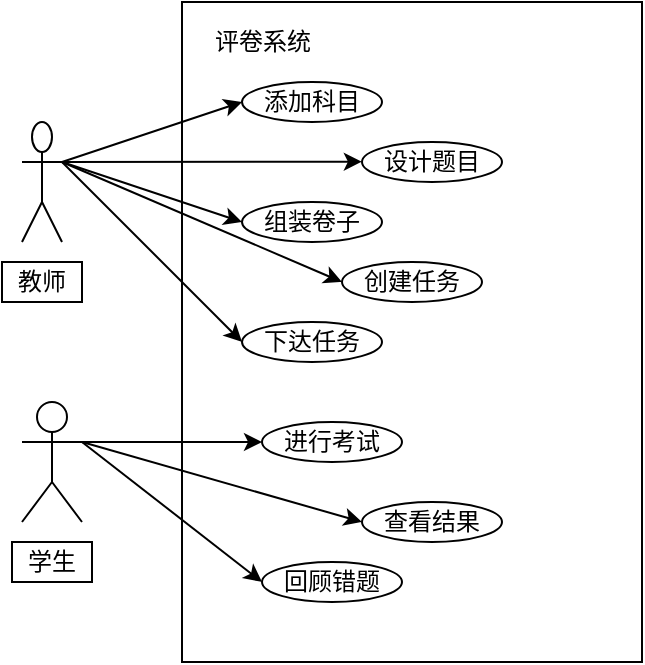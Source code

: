 <mxfile version="13.9.3" type="github">
  <diagram id="QS4iOhriS_pv-iRFuzPs" name="Page-1">
    <mxGraphModel dx="1022" dy="526" grid="1" gridSize="10" guides="1" tooltips="1" connect="1" arrows="1" fold="1" page="1" pageScale="1" pageWidth="827" pageHeight="1169" math="0" shadow="0">
      <root>
        <mxCell id="0" />
        <mxCell id="1" parent="0" />
        <object label="Actor" id="B8VL_3r1mIWmVZfLroS6-2">
          <mxCell style="shape=umlActor;verticalLabelPosition=bottom;verticalAlign=top;html=1;" vertex="1" parent="1">
            <mxGeometry x="190" y="100" width="20" height="60" as="geometry" />
          </mxCell>
        </object>
        <mxCell id="B8VL_3r1mIWmVZfLroS6-1" value="Actor" style="shape=umlActor;verticalLabelPosition=bottom;verticalAlign=top;html=1;" vertex="1" parent="1">
          <mxGeometry x="190" y="240" width="30" height="60" as="geometry" />
        </mxCell>
        <mxCell id="B8VL_3r1mIWmVZfLroS6-13" value="教师" style="rounded=0;whiteSpace=wrap;html=1;" vertex="1" parent="1">
          <mxGeometry x="180" y="170" width="40" height="20" as="geometry" />
        </mxCell>
        <mxCell id="B8VL_3r1mIWmVZfLroS6-14" value="学生" style="rounded=0;whiteSpace=wrap;html=1;" vertex="1" parent="1">
          <mxGeometry x="185" y="310" width="40" height="20" as="geometry" />
        </mxCell>
        <mxCell id="B8VL_3r1mIWmVZfLroS6-15" value="" style="rounded=0;whiteSpace=wrap;html=1;" vertex="1" parent="1">
          <mxGeometry x="270" y="40" width="230" height="330" as="geometry" />
        </mxCell>
        <mxCell id="B8VL_3r1mIWmVZfLroS6-16" value="评卷系统" style="text;html=1;align=center;verticalAlign=middle;resizable=0;points=[];autosize=1;" vertex="1" parent="1">
          <mxGeometry x="280" y="50" width="60" height="20" as="geometry" />
        </mxCell>
        <mxCell id="B8VL_3r1mIWmVZfLroS6-18" value="设计题目" style="ellipse;whiteSpace=wrap;html=1;" vertex="1" parent="1">
          <mxGeometry x="360" y="110" width="70" height="20" as="geometry" />
        </mxCell>
        <mxCell id="B8VL_3r1mIWmVZfLroS6-19" value="添加科目" style="ellipse;whiteSpace=wrap;html=1;" vertex="1" parent="1">
          <mxGeometry x="300" y="80" width="70" height="20" as="geometry" />
        </mxCell>
        <mxCell id="B8VL_3r1mIWmVZfLroS6-20" value="组装卷子" style="ellipse;whiteSpace=wrap;html=1;" vertex="1" parent="1">
          <mxGeometry x="300" y="140" width="70" height="20" as="geometry" />
        </mxCell>
        <mxCell id="B8VL_3r1mIWmVZfLroS6-21" value="创建任务" style="ellipse;whiteSpace=wrap;html=1;" vertex="1" parent="1">
          <mxGeometry x="350" y="170" width="70" height="20" as="geometry" />
        </mxCell>
        <mxCell id="B8VL_3r1mIWmVZfLroS6-22" value="下达任务" style="ellipse;whiteSpace=wrap;html=1;" vertex="1" parent="1">
          <mxGeometry x="300" y="200" width="70" height="20" as="geometry" />
        </mxCell>
        <mxCell id="B8VL_3r1mIWmVZfLroS6-23" value="查看结果" style="ellipse;whiteSpace=wrap;html=1;" vertex="1" parent="1">
          <mxGeometry x="360" y="290" width="70" height="20" as="geometry" />
        </mxCell>
        <mxCell id="B8VL_3r1mIWmVZfLroS6-24" value="进行考试" style="ellipse;whiteSpace=wrap;html=1;" vertex="1" parent="1">
          <mxGeometry x="310" y="250" width="70" height="20" as="geometry" />
        </mxCell>
        <mxCell id="B8VL_3r1mIWmVZfLroS6-25" value="回顾错题" style="ellipse;whiteSpace=wrap;html=1;" vertex="1" parent="1">
          <mxGeometry x="310" y="320" width="70" height="20" as="geometry" />
        </mxCell>
        <mxCell id="B8VL_3r1mIWmVZfLroS6-28" value="" style="endArrow=classic;html=1;exitX=1;exitY=0.333;exitDx=0;exitDy=0;exitPerimeter=0;entryX=0;entryY=0.5;entryDx=0;entryDy=0;" edge="1" parent="1" source="B8VL_3r1mIWmVZfLroS6-2" target="B8VL_3r1mIWmVZfLroS6-19">
          <mxGeometry width="50" height="50" relative="1" as="geometry">
            <mxPoint x="390" y="300" as="sourcePoint" />
            <mxPoint x="440" y="250" as="targetPoint" />
          </mxGeometry>
        </mxCell>
        <mxCell id="B8VL_3r1mIWmVZfLroS6-29" value="" style="endArrow=classic;html=1;entryX=0;entryY=0.5;entryDx=0;entryDy=0;" edge="1" parent="1" target="B8VL_3r1mIWmVZfLroS6-23">
          <mxGeometry width="50" height="50" relative="1" as="geometry">
            <mxPoint x="220" y="260" as="sourcePoint" />
            <mxPoint x="440" y="250" as="targetPoint" />
          </mxGeometry>
        </mxCell>
        <mxCell id="B8VL_3r1mIWmVZfLroS6-30" value="" style="endArrow=classic;html=1;exitX=1;exitY=0.333;exitDx=0;exitDy=0;exitPerimeter=0;entryX=0;entryY=0.5;entryDx=0;entryDy=0;" edge="1" parent="1" source="B8VL_3r1mIWmVZfLroS6-1" target="B8VL_3r1mIWmVZfLroS6-24">
          <mxGeometry width="50" height="50" relative="1" as="geometry">
            <mxPoint x="390" y="300" as="sourcePoint" />
            <mxPoint x="440" y="250" as="targetPoint" />
          </mxGeometry>
        </mxCell>
        <mxCell id="B8VL_3r1mIWmVZfLroS6-31" value="" style="endArrow=classic;html=1;entryX=0;entryY=0.5;entryDx=0;entryDy=0;" edge="1" parent="1" target="B8VL_3r1mIWmVZfLroS6-22">
          <mxGeometry width="50" height="50" relative="1" as="geometry">
            <mxPoint x="210" y="120" as="sourcePoint" />
            <mxPoint x="440" y="250" as="targetPoint" />
          </mxGeometry>
        </mxCell>
        <mxCell id="B8VL_3r1mIWmVZfLroS6-32" value="" style="endArrow=classic;html=1;entryX=0;entryY=0.5;entryDx=0;entryDy=0;" edge="1" parent="1" target="B8VL_3r1mIWmVZfLroS6-21">
          <mxGeometry width="50" height="50" relative="1" as="geometry">
            <mxPoint x="210" y="120" as="sourcePoint" />
            <mxPoint x="440" y="250" as="targetPoint" />
          </mxGeometry>
        </mxCell>
        <mxCell id="B8VL_3r1mIWmVZfLroS6-33" value="" style="endArrow=classic;html=1;entryX=0;entryY=0.5;entryDx=0;entryDy=0;" edge="1" parent="1" target="B8VL_3r1mIWmVZfLroS6-20">
          <mxGeometry width="50" height="50" relative="1" as="geometry">
            <mxPoint x="210" y="120" as="sourcePoint" />
            <mxPoint x="290" y="155" as="targetPoint" />
          </mxGeometry>
        </mxCell>
        <mxCell id="B8VL_3r1mIWmVZfLroS6-34" value="" style="endArrow=classic;html=1;entryX=0.391;entryY=0.242;entryDx=0;entryDy=0;entryPerimeter=0;" edge="1" parent="1" target="B8VL_3r1mIWmVZfLroS6-15">
          <mxGeometry width="50" height="50" relative="1" as="geometry">
            <mxPoint x="210" y="120" as="sourcePoint" />
            <mxPoint x="440" y="250" as="targetPoint" />
          </mxGeometry>
        </mxCell>
        <mxCell id="B8VL_3r1mIWmVZfLroS6-36" value="" style="endArrow=classic;html=1;entryX=0;entryY=0.5;entryDx=0;entryDy=0;" edge="1" parent="1" target="B8VL_3r1mIWmVZfLroS6-25">
          <mxGeometry width="50" height="50" relative="1" as="geometry">
            <mxPoint x="220" y="260" as="sourcePoint" />
            <mxPoint x="440" y="250" as="targetPoint" />
          </mxGeometry>
        </mxCell>
      </root>
    </mxGraphModel>
  </diagram>
</mxfile>
